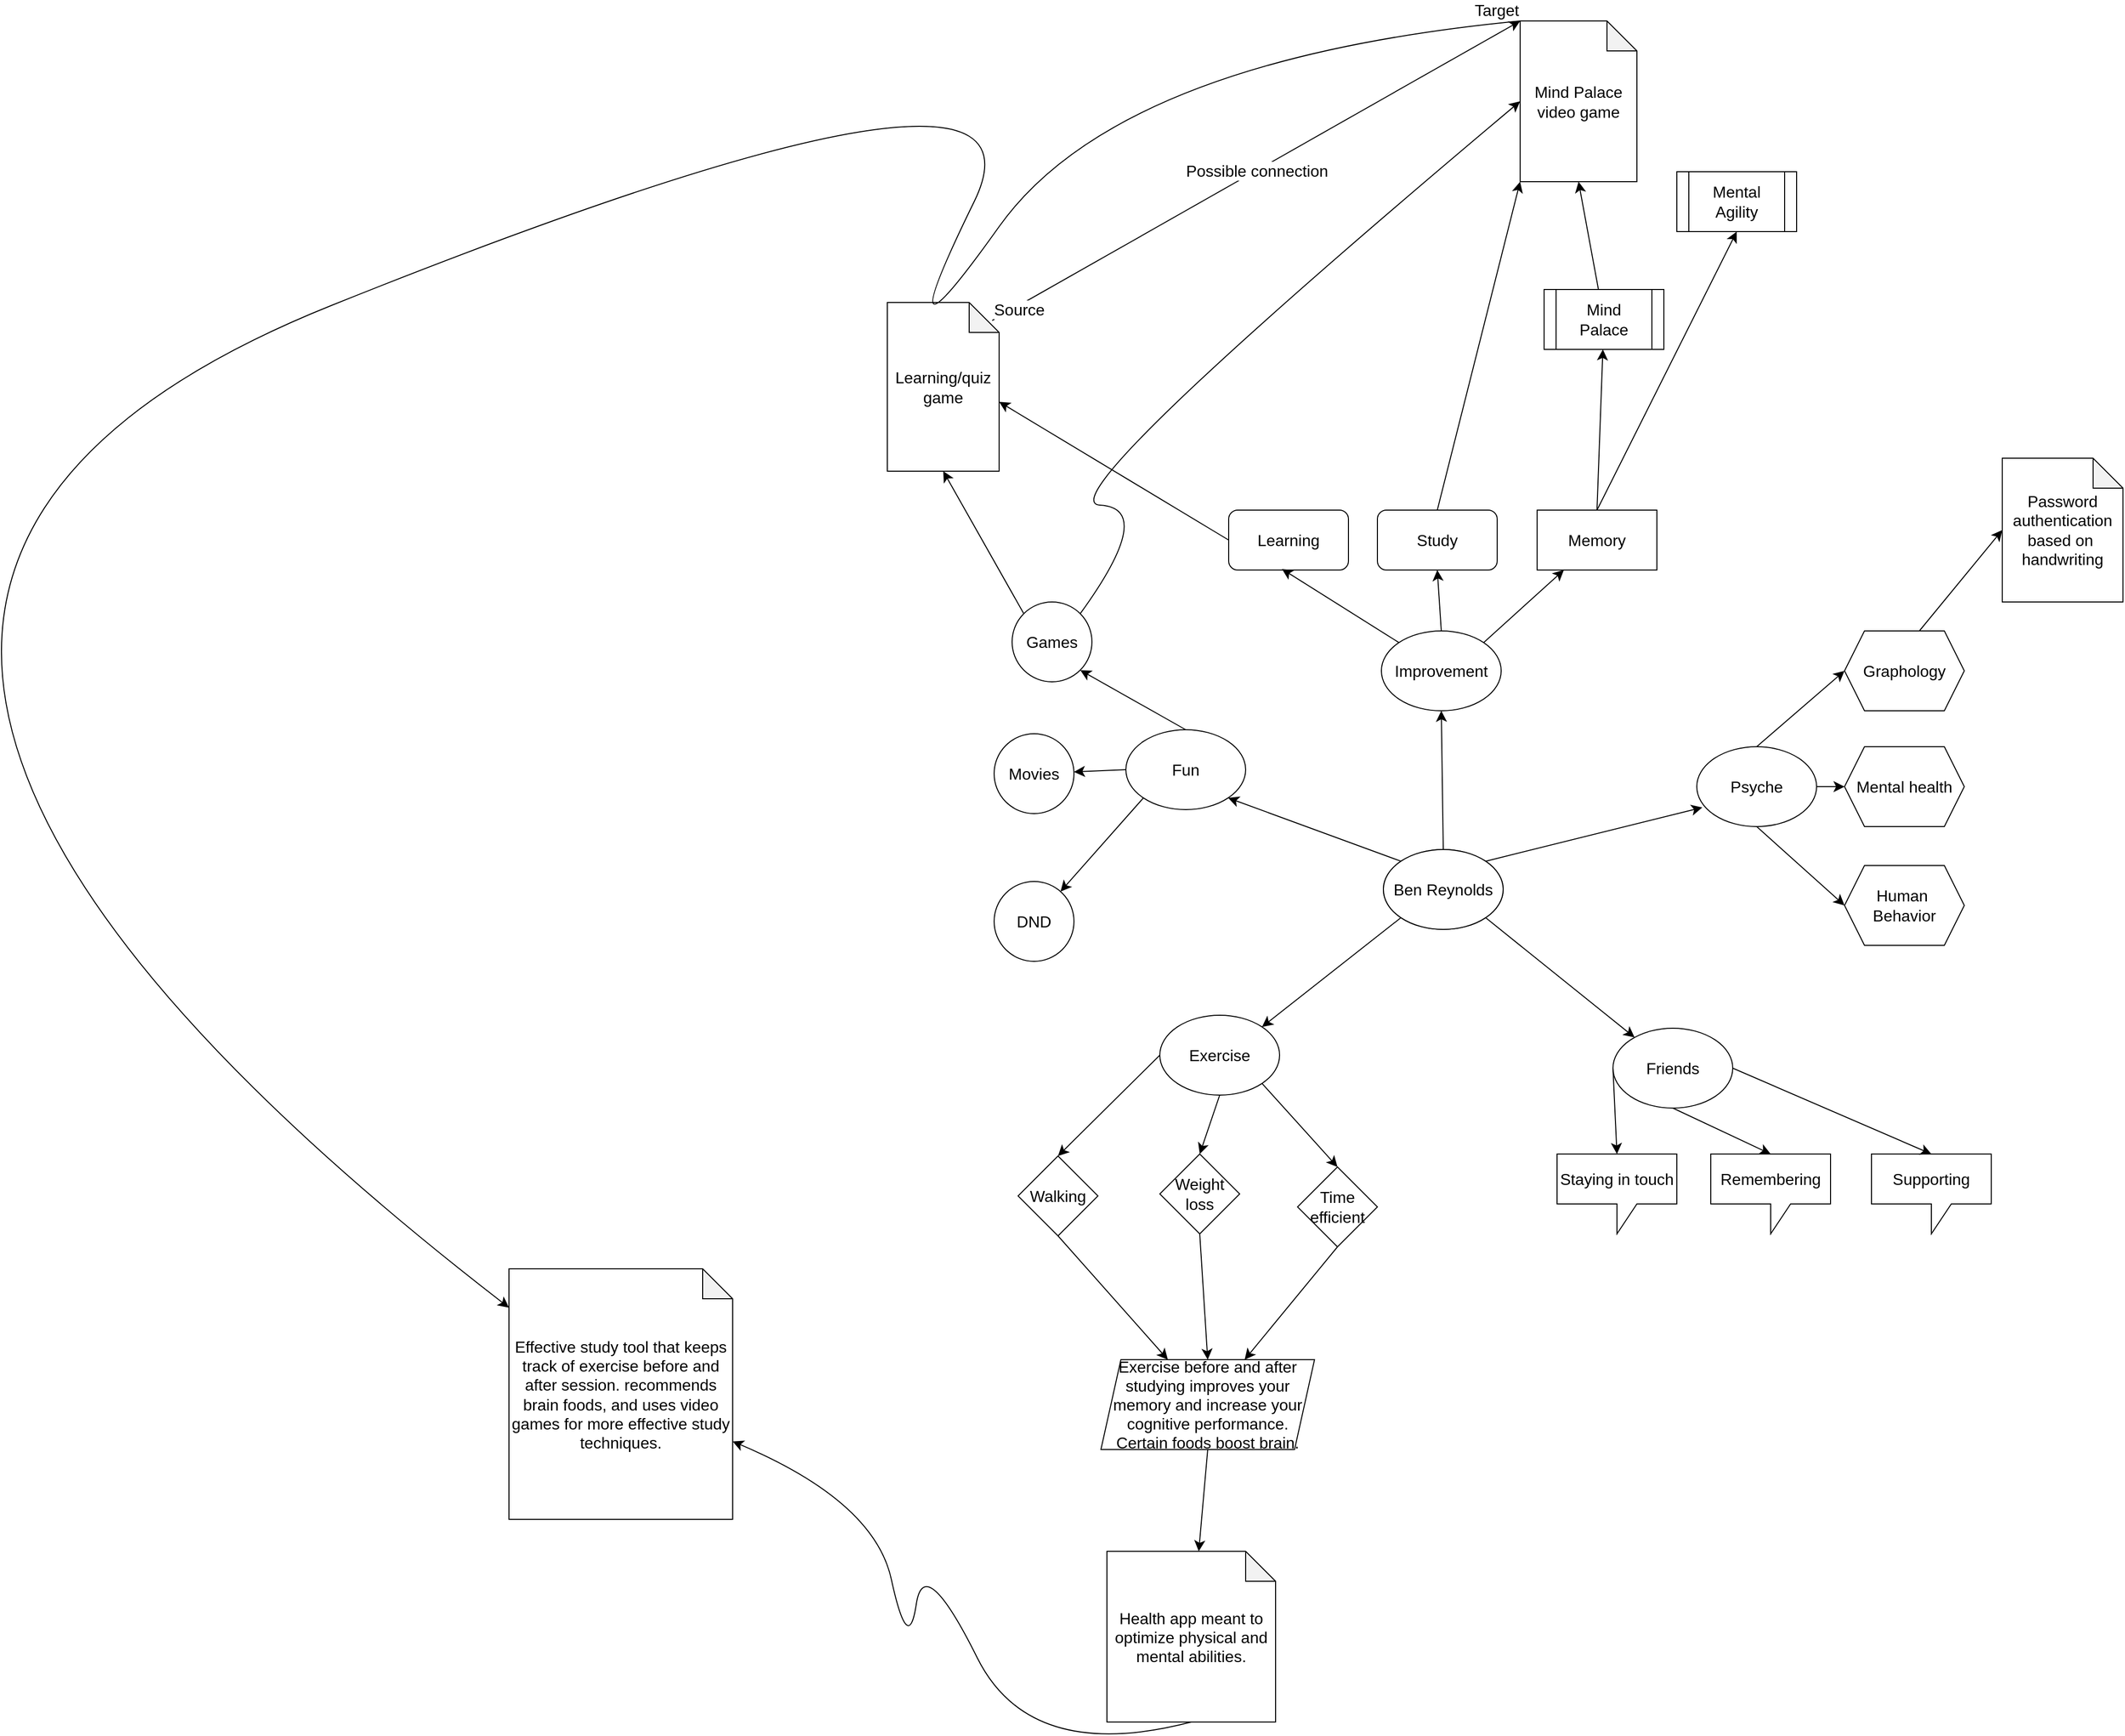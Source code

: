 <mxfile version="22.1.5" type="github">
  <diagram name="Page-1" id="L4g_c3EAHMDt9B9gxOwX">
    <mxGraphModel dx="2322" dy="1620" grid="0" gridSize="10" guides="1" tooltips="1" connect="1" arrows="1" fold="1" page="0" pageScale="1" pageWidth="850" pageHeight="1100" math="0" shadow="0">
      <root>
        <mxCell id="0" />
        <mxCell id="1" parent="0" />
        <mxCell id="LBm5rImJcvd2DAhtR-Aa-1" value="Ben Reynolds" style="ellipse;whiteSpace=wrap;html=1;fontSize=16;" parent="1" vertex="1">
          <mxGeometry x="202" y="208" width="120" height="80" as="geometry" />
        </mxCell>
        <mxCell id="LBm5rImJcvd2DAhtR-Aa-4" style="edgeStyle=none;curved=1;rounded=0;orthogonalLoop=1;jettySize=auto;html=1;exitX=0;exitY=0;exitDx=0;exitDy=0;entryX=1;entryY=1;entryDx=0;entryDy=0;fontSize=12;startSize=8;endSize=8;" parent="1" source="LBm5rImJcvd2DAhtR-Aa-2" target="LBm5rImJcvd2DAhtR-Aa-3" edge="1">
          <mxGeometry relative="1" as="geometry" />
        </mxCell>
        <mxCell id="LBm5rImJcvd2DAhtR-Aa-10" style="edgeStyle=none;curved=1;rounded=0;orthogonalLoop=1;jettySize=auto;html=1;exitX=0.5;exitY=0;exitDx=0;exitDy=0;entryX=0.5;entryY=1;entryDx=0;entryDy=0;fontSize=12;startSize=8;endSize=8;" parent="1" source="LBm5rImJcvd2DAhtR-Aa-2" target="LBm5rImJcvd2DAhtR-Aa-6" edge="1">
          <mxGeometry relative="1" as="geometry" />
        </mxCell>
        <mxCell id="LBm5rImJcvd2DAhtR-Aa-12" style="edgeStyle=none;curved=1;rounded=0;orthogonalLoop=1;jettySize=auto;html=1;exitX=1;exitY=1;exitDx=0;exitDy=0;fontSize=12;startSize=8;endSize=8;" parent="1" source="LBm5rImJcvd2DAhtR-Aa-2" target="LBm5rImJcvd2DAhtR-Aa-9" edge="1">
          <mxGeometry relative="1" as="geometry" />
        </mxCell>
        <mxCell id="LBm5rImJcvd2DAhtR-Aa-13" style="edgeStyle=none;curved=1;rounded=0;orthogonalLoop=1;jettySize=auto;html=1;exitX=0;exitY=1;exitDx=0;exitDy=0;entryX=1;entryY=0;entryDx=0;entryDy=0;fontSize=12;startSize=8;endSize=8;" parent="1" source="LBm5rImJcvd2DAhtR-Aa-2" target="LBm5rImJcvd2DAhtR-Aa-8" edge="1">
          <mxGeometry relative="1" as="geometry" />
        </mxCell>
        <mxCell id="LBm5rImJcvd2DAhtR-Aa-2" value="Ben Reynolds" style="ellipse;whiteSpace=wrap;html=1;fontSize=16;" parent="1" vertex="1">
          <mxGeometry x="202" y="208" width="120" height="80" as="geometry" />
        </mxCell>
        <mxCell id="4XEcg5dc7mFZjT0D9GVV-13" style="edgeStyle=none;curved=1;rounded=0;orthogonalLoop=1;jettySize=auto;html=1;exitX=0;exitY=1;exitDx=0;exitDy=0;fontSize=12;startSize=8;endSize=8;" edge="1" parent="1" source="LBm5rImJcvd2DAhtR-Aa-3" target="4XEcg5dc7mFZjT0D9GVV-12">
          <mxGeometry relative="1" as="geometry" />
        </mxCell>
        <mxCell id="4XEcg5dc7mFZjT0D9GVV-14" style="edgeStyle=none;curved=1;rounded=0;orthogonalLoop=1;jettySize=auto;html=1;exitX=0;exitY=0.5;exitDx=0;exitDy=0;fontSize=12;startSize=8;endSize=8;" edge="1" parent="1" source="LBm5rImJcvd2DAhtR-Aa-3" target="4XEcg5dc7mFZjT0D9GVV-11">
          <mxGeometry relative="1" as="geometry" />
        </mxCell>
        <mxCell id="4XEcg5dc7mFZjT0D9GVV-15" style="edgeStyle=none;curved=1;rounded=0;orthogonalLoop=1;jettySize=auto;html=1;exitX=0.5;exitY=0;exitDx=0;exitDy=0;entryX=1;entryY=1;entryDx=0;entryDy=0;fontSize=12;startSize=8;endSize=8;" edge="1" parent="1" source="LBm5rImJcvd2DAhtR-Aa-3" target="4XEcg5dc7mFZjT0D9GVV-10">
          <mxGeometry relative="1" as="geometry" />
        </mxCell>
        <mxCell id="LBm5rImJcvd2DAhtR-Aa-3" value="Fun" style="ellipse;whiteSpace=wrap;html=1;fontSize=16;" parent="1" vertex="1">
          <mxGeometry x="-56" y="88" width="120" height="80" as="geometry" />
        </mxCell>
        <mxCell id="4XEcg5dc7mFZjT0D9GVV-8" style="edgeStyle=none;curved=1;rounded=0;orthogonalLoop=1;jettySize=auto;html=1;exitX=0.5;exitY=0;exitDx=0;exitDy=0;entryX=0.5;entryY=1;entryDx=0;entryDy=0;fontSize=12;startSize=8;endSize=8;" edge="1" parent="1" source="LBm5rImJcvd2DAhtR-Aa-6" target="4XEcg5dc7mFZjT0D9GVV-4">
          <mxGeometry relative="1" as="geometry" />
        </mxCell>
        <mxCell id="4XEcg5dc7mFZjT0D9GVV-9" style="edgeStyle=none;curved=1;rounded=0;orthogonalLoop=1;jettySize=auto;html=1;exitX=1;exitY=0;exitDx=0;exitDy=0;fontSize=12;startSize=8;endSize=8;" edge="1" parent="1" source="LBm5rImJcvd2DAhtR-Aa-6" target="4XEcg5dc7mFZjT0D9GVV-5">
          <mxGeometry relative="1" as="geometry" />
        </mxCell>
        <mxCell id="LBm5rImJcvd2DAhtR-Aa-6" value="Improvement" style="ellipse;whiteSpace=wrap;html=1;fontSize=16;" parent="1" vertex="1">
          <mxGeometry x="200" y="-11" width="120" height="80" as="geometry" />
        </mxCell>
        <mxCell id="4XEcg5dc7mFZjT0D9GVV-32" style="edgeStyle=none;curved=1;rounded=0;orthogonalLoop=1;jettySize=auto;html=1;exitX=0.5;exitY=0;exitDx=0;exitDy=0;entryX=0;entryY=0.5;entryDx=0;entryDy=0;fontSize=12;startSize=8;endSize=8;" edge="1" parent="1" source="LBm5rImJcvd2DAhtR-Aa-7" target="4XEcg5dc7mFZjT0D9GVV-29">
          <mxGeometry relative="1" as="geometry" />
        </mxCell>
        <mxCell id="4XEcg5dc7mFZjT0D9GVV-33" style="edgeStyle=none;curved=1;rounded=0;orthogonalLoop=1;jettySize=auto;html=1;exitX=1;exitY=0.5;exitDx=0;exitDy=0;fontSize=12;startSize=8;endSize=8;" edge="1" parent="1" source="LBm5rImJcvd2DAhtR-Aa-7" target="4XEcg5dc7mFZjT0D9GVV-30">
          <mxGeometry relative="1" as="geometry" />
        </mxCell>
        <mxCell id="4XEcg5dc7mFZjT0D9GVV-34" style="edgeStyle=none;curved=1;rounded=0;orthogonalLoop=1;jettySize=auto;html=1;exitX=0.5;exitY=1;exitDx=0;exitDy=0;entryX=0;entryY=0.5;entryDx=0;entryDy=0;fontSize=12;startSize=8;endSize=8;" edge="1" parent="1" source="LBm5rImJcvd2DAhtR-Aa-7" target="4XEcg5dc7mFZjT0D9GVV-31">
          <mxGeometry relative="1" as="geometry" />
        </mxCell>
        <mxCell id="LBm5rImJcvd2DAhtR-Aa-7" value="Psyche" style="ellipse;whiteSpace=wrap;html=1;fontSize=16;" parent="1" vertex="1">
          <mxGeometry x="516" y="105" width="120" height="80" as="geometry" />
        </mxCell>
        <mxCell id="4XEcg5dc7mFZjT0D9GVV-19" style="edgeStyle=none;curved=1;rounded=0;orthogonalLoop=1;jettySize=auto;html=1;exitX=0;exitY=0.5;exitDx=0;exitDy=0;entryX=0.5;entryY=0;entryDx=0;entryDy=0;fontSize=12;startSize=8;endSize=8;" edge="1" parent="1" source="LBm5rImJcvd2DAhtR-Aa-8" target="4XEcg5dc7mFZjT0D9GVV-16">
          <mxGeometry relative="1" as="geometry" />
        </mxCell>
        <mxCell id="4XEcg5dc7mFZjT0D9GVV-20" style="edgeStyle=none;curved=1;rounded=0;orthogonalLoop=1;jettySize=auto;html=1;exitX=0.5;exitY=1;exitDx=0;exitDy=0;entryX=0.5;entryY=0;entryDx=0;entryDy=0;fontSize=12;startSize=8;endSize=8;" edge="1" parent="1" source="LBm5rImJcvd2DAhtR-Aa-8" target="4XEcg5dc7mFZjT0D9GVV-17">
          <mxGeometry relative="1" as="geometry" />
        </mxCell>
        <mxCell id="4XEcg5dc7mFZjT0D9GVV-21" style="edgeStyle=none;curved=1;rounded=0;orthogonalLoop=1;jettySize=auto;html=1;exitX=1;exitY=1;exitDx=0;exitDy=0;entryX=0.5;entryY=0;entryDx=0;entryDy=0;fontSize=12;startSize=8;endSize=8;" edge="1" parent="1" source="LBm5rImJcvd2DAhtR-Aa-8" target="4XEcg5dc7mFZjT0D9GVV-18">
          <mxGeometry relative="1" as="geometry" />
        </mxCell>
        <mxCell id="LBm5rImJcvd2DAhtR-Aa-8" value="Exercise" style="ellipse;whiteSpace=wrap;html=1;fontSize=16;" parent="1" vertex="1">
          <mxGeometry x="-22" y="374" width="120" height="80" as="geometry" />
        </mxCell>
        <mxCell id="LBm5rImJcvd2DAhtR-Aa-9" value="Friends" style="ellipse;whiteSpace=wrap;html=1;fontSize=16;" parent="1" vertex="1">
          <mxGeometry x="432" y="387" width="120" height="80" as="geometry" />
        </mxCell>
        <mxCell id="4XEcg5dc7mFZjT0D9GVV-1" style="edgeStyle=none;curved=1;rounded=0;orthogonalLoop=1;jettySize=auto;html=1;exitX=1;exitY=0;exitDx=0;exitDy=0;entryX=0.046;entryY=0.761;entryDx=0;entryDy=0;entryPerimeter=0;fontSize=12;startSize=8;endSize=8;" edge="1" parent="1" source="LBm5rImJcvd2DAhtR-Aa-2" target="LBm5rImJcvd2DAhtR-Aa-7">
          <mxGeometry relative="1" as="geometry" />
        </mxCell>
        <mxCell id="4XEcg5dc7mFZjT0D9GVV-41" style="edgeStyle=none;curved=1;rounded=0;orthogonalLoop=1;jettySize=auto;html=1;exitX=0;exitY=0.5;exitDx=0;exitDy=0;entryX=0;entryY=0;entryDx=112;entryDy=99.5;fontSize=12;startSize=8;endSize=8;entryPerimeter=0;" edge="1" parent="1" source="4XEcg5dc7mFZjT0D9GVV-3" target="4XEcg5dc7mFZjT0D9GVV-45">
          <mxGeometry relative="1" as="geometry">
            <mxPoint x="-167" y="-180.5" as="targetPoint" />
          </mxGeometry>
        </mxCell>
        <mxCell id="4XEcg5dc7mFZjT0D9GVV-3" value="Learning" style="rounded=1;whiteSpace=wrap;html=1;fontSize=16;" vertex="1" parent="1">
          <mxGeometry x="47" y="-132" width="120" height="60" as="geometry" />
        </mxCell>
        <mxCell id="4XEcg5dc7mFZjT0D9GVV-4" value="Study" style="rounded=1;whiteSpace=wrap;html=1;fontSize=16;" vertex="1" parent="1">
          <mxGeometry x="196" y="-132" width="120" height="60" as="geometry" />
        </mxCell>
        <mxCell id="4XEcg5dc7mFZjT0D9GVV-36" style="edgeStyle=none;curved=1;rounded=0;orthogonalLoop=1;jettySize=auto;html=1;exitX=0.5;exitY=0;exitDx=0;exitDy=0;fontSize=12;startSize=8;endSize=8;" edge="1" parent="1" source="4XEcg5dc7mFZjT0D9GVV-5" target="4XEcg5dc7mFZjT0D9GVV-35">
          <mxGeometry relative="1" as="geometry" />
        </mxCell>
        <mxCell id="4XEcg5dc7mFZjT0D9GVV-38" style="edgeStyle=none;curved=1;rounded=0;orthogonalLoop=1;jettySize=auto;html=1;exitX=0.5;exitY=0;exitDx=0;exitDy=0;entryX=0.5;entryY=1;entryDx=0;entryDy=0;fontSize=12;startSize=8;endSize=8;" edge="1" parent="1" source="4XEcg5dc7mFZjT0D9GVV-5" target="4XEcg5dc7mFZjT0D9GVV-37">
          <mxGeometry relative="1" as="geometry" />
        </mxCell>
        <mxCell id="4XEcg5dc7mFZjT0D9GVV-5" value="Memory" style="rounded=0;whiteSpace=wrap;html=1;fontSize=16;" vertex="1" parent="1">
          <mxGeometry x="356" y="-132" width="120" height="60" as="geometry" />
        </mxCell>
        <mxCell id="4XEcg5dc7mFZjT0D9GVV-7" style="edgeStyle=none;curved=1;rounded=0;orthogonalLoop=1;jettySize=auto;html=1;exitX=0;exitY=0;exitDx=0;exitDy=0;entryX=0.445;entryY=0.984;entryDx=0;entryDy=0;entryPerimeter=0;fontSize=12;startSize=8;endSize=8;" edge="1" parent="1" source="LBm5rImJcvd2DAhtR-Aa-6" target="4XEcg5dc7mFZjT0D9GVV-3">
          <mxGeometry relative="1" as="geometry" />
        </mxCell>
        <mxCell id="4XEcg5dc7mFZjT0D9GVV-40" style="edgeStyle=none;curved=1;rounded=0;orthogonalLoop=1;jettySize=auto;html=1;exitX=0;exitY=0;exitDx=0;exitDy=0;entryX=0.5;entryY=1;entryDx=0;entryDy=0;fontSize=12;startSize=8;endSize=8;entryPerimeter=0;" edge="1" parent="1" source="4XEcg5dc7mFZjT0D9GVV-10" target="4XEcg5dc7mFZjT0D9GVV-45">
          <mxGeometry relative="1" as="geometry">
            <mxPoint x="-167.0" y="-145" as="targetPoint" />
          </mxGeometry>
        </mxCell>
        <mxCell id="4XEcg5dc7mFZjT0D9GVV-10" value="Games" style="ellipse;whiteSpace=wrap;html=1;aspect=fixed;fontSize=16;" vertex="1" parent="1">
          <mxGeometry x="-170" y="-40" width="80" height="80" as="geometry" />
        </mxCell>
        <mxCell id="4XEcg5dc7mFZjT0D9GVV-11" value="Movies" style="ellipse;whiteSpace=wrap;html=1;aspect=fixed;fontSize=16;" vertex="1" parent="1">
          <mxGeometry x="-188" y="92" width="80" height="80" as="geometry" />
        </mxCell>
        <mxCell id="4XEcg5dc7mFZjT0D9GVV-12" value="DND" style="ellipse;whiteSpace=wrap;html=1;aspect=fixed;fontSize=16;" vertex="1" parent="1">
          <mxGeometry x="-188" y="240" width="80" height="80" as="geometry" />
        </mxCell>
        <mxCell id="4XEcg5dc7mFZjT0D9GVV-65" style="edgeStyle=none;curved=1;rounded=0;orthogonalLoop=1;jettySize=auto;html=1;exitX=0.5;exitY=1;exitDx=0;exitDy=0;fontSize=12;startSize=8;endSize=8;" edge="1" parent="1" source="4XEcg5dc7mFZjT0D9GVV-16" target="4XEcg5dc7mFZjT0D9GVV-62">
          <mxGeometry relative="1" as="geometry" />
        </mxCell>
        <mxCell id="4XEcg5dc7mFZjT0D9GVV-16" value="Walking" style="rhombus;whiteSpace=wrap;html=1;fontSize=16;" vertex="1" parent="1">
          <mxGeometry x="-164" y="515" width="80" height="80" as="geometry" />
        </mxCell>
        <mxCell id="4XEcg5dc7mFZjT0D9GVV-64" style="edgeStyle=none;curved=1;rounded=0;orthogonalLoop=1;jettySize=auto;html=1;exitX=0.5;exitY=1;exitDx=0;exitDy=0;entryX=0.5;entryY=0;entryDx=0;entryDy=0;fontSize=12;startSize=8;endSize=8;" edge="1" parent="1" source="4XEcg5dc7mFZjT0D9GVV-17" target="4XEcg5dc7mFZjT0D9GVV-62">
          <mxGeometry relative="1" as="geometry" />
        </mxCell>
        <mxCell id="4XEcg5dc7mFZjT0D9GVV-17" value="Weight&lt;br&gt;loss" style="rhombus;whiteSpace=wrap;html=1;fontSize=16;" vertex="1" parent="1">
          <mxGeometry x="-22" y="513" width="80" height="80" as="geometry" />
        </mxCell>
        <mxCell id="4XEcg5dc7mFZjT0D9GVV-63" style="edgeStyle=none;curved=1;rounded=0;orthogonalLoop=1;jettySize=auto;html=1;exitX=0.5;exitY=1;exitDx=0;exitDy=0;fontSize=12;startSize=8;endSize=8;" edge="1" parent="1" source="4XEcg5dc7mFZjT0D9GVV-18" target="4XEcg5dc7mFZjT0D9GVV-62">
          <mxGeometry relative="1" as="geometry" />
        </mxCell>
        <mxCell id="4XEcg5dc7mFZjT0D9GVV-18" value="Time&lt;br&gt;efficient" style="rhombus;whiteSpace=wrap;html=1;fontSize=16;" vertex="1" parent="1">
          <mxGeometry x="116" y="526" width="80" height="80" as="geometry" />
        </mxCell>
        <mxCell id="4XEcg5dc7mFZjT0D9GVV-23" value="Staying in touch" style="shape=callout;whiteSpace=wrap;html=1;perimeter=calloutPerimeter;fontSize=16;" vertex="1" parent="1">
          <mxGeometry x="376" y="513" width="120" height="80" as="geometry" />
        </mxCell>
        <mxCell id="4XEcg5dc7mFZjT0D9GVV-24" value="Remembering" style="shape=callout;whiteSpace=wrap;html=1;perimeter=calloutPerimeter;fontSize=16;" vertex="1" parent="1">
          <mxGeometry x="530" y="513" width="120" height="80" as="geometry" />
        </mxCell>
        <mxCell id="4XEcg5dc7mFZjT0D9GVV-25" value="Supporting" style="shape=callout;whiteSpace=wrap;html=1;perimeter=calloutPerimeter;fontSize=16;" vertex="1" parent="1">
          <mxGeometry x="691" y="513" width="120" height="80" as="geometry" />
        </mxCell>
        <mxCell id="4XEcg5dc7mFZjT0D9GVV-26" style="edgeStyle=none;curved=1;rounded=0;orthogonalLoop=1;jettySize=auto;html=1;exitX=0;exitY=0.5;exitDx=0;exitDy=0;entryX=0.5;entryY=0;entryDx=0;entryDy=0;entryPerimeter=0;fontSize=12;startSize=8;endSize=8;" edge="1" parent="1" source="LBm5rImJcvd2DAhtR-Aa-9" target="4XEcg5dc7mFZjT0D9GVV-23">
          <mxGeometry relative="1" as="geometry" />
        </mxCell>
        <mxCell id="4XEcg5dc7mFZjT0D9GVV-27" style="edgeStyle=none;curved=1;rounded=0;orthogonalLoop=1;jettySize=auto;html=1;exitX=0.5;exitY=1;exitDx=0;exitDy=0;entryX=0.5;entryY=0;entryDx=0;entryDy=0;entryPerimeter=0;fontSize=12;startSize=8;endSize=8;" edge="1" parent="1" source="LBm5rImJcvd2DAhtR-Aa-9" target="4XEcg5dc7mFZjT0D9GVV-24">
          <mxGeometry relative="1" as="geometry" />
        </mxCell>
        <mxCell id="4XEcg5dc7mFZjT0D9GVV-28" style="edgeStyle=none;curved=1;rounded=0;orthogonalLoop=1;jettySize=auto;html=1;exitX=1;exitY=0.5;exitDx=0;exitDy=0;entryX=0.5;entryY=0;entryDx=0;entryDy=0;entryPerimeter=0;fontSize=12;startSize=8;endSize=8;" edge="1" parent="1" source="LBm5rImJcvd2DAhtR-Aa-9" target="4XEcg5dc7mFZjT0D9GVV-25">
          <mxGeometry relative="1" as="geometry" />
        </mxCell>
        <mxCell id="4XEcg5dc7mFZjT0D9GVV-29" value="Graphology" style="shape=hexagon;perimeter=hexagonPerimeter2;whiteSpace=wrap;html=1;fixedSize=1;fontSize=16;" vertex="1" parent="1">
          <mxGeometry x="664" y="-11" width="120" height="80" as="geometry" />
        </mxCell>
        <mxCell id="4XEcg5dc7mFZjT0D9GVV-30" value="Mental health" style="shape=hexagon;perimeter=hexagonPerimeter2;whiteSpace=wrap;html=1;fixedSize=1;fontSize=16;" vertex="1" parent="1">
          <mxGeometry x="664" y="105" width="120" height="80" as="geometry" />
        </mxCell>
        <mxCell id="4XEcg5dc7mFZjT0D9GVV-31" value="Human&amp;nbsp;&lt;br&gt;Behavior" style="shape=hexagon;perimeter=hexagonPerimeter2;whiteSpace=wrap;html=1;fixedSize=1;fontSize=16;" vertex="1" parent="1">
          <mxGeometry x="664" y="224" width="120" height="80" as="geometry" />
        </mxCell>
        <mxCell id="4XEcg5dc7mFZjT0D9GVV-35" value="Mind&lt;br&gt;Palace" style="shape=process;whiteSpace=wrap;html=1;backgroundOutline=1;fontSize=16;" vertex="1" parent="1">
          <mxGeometry x="363" y="-353" width="120" height="60" as="geometry" />
        </mxCell>
        <mxCell id="4XEcg5dc7mFZjT0D9GVV-37" value="Mental Agility" style="shape=process;whiteSpace=wrap;html=1;backgroundOutline=1;fontSize=16;" vertex="1" parent="1">
          <mxGeometry x="496" y="-471" width="120" height="60" as="geometry" />
        </mxCell>
        <mxCell id="4XEcg5dc7mFZjT0D9GVV-45" value="Learning/quiz&lt;br&gt;game" style="shape=note;whiteSpace=wrap;html=1;backgroundOutline=1;darkOpacity=0.05;fontSize=16;" vertex="1" parent="1">
          <mxGeometry x="-295" y="-340" width="112" height="169" as="geometry" />
        </mxCell>
        <mxCell id="4XEcg5dc7mFZjT0D9GVV-46" value="Password&lt;br&gt;authentication&lt;br&gt;based on&amp;nbsp;&lt;br&gt;handwriting" style="shape=note;whiteSpace=wrap;html=1;backgroundOutline=1;darkOpacity=0.05;fontSize=16;" vertex="1" parent="1">
          <mxGeometry x="822" y="-184" width="121" height="144" as="geometry" />
        </mxCell>
        <mxCell id="4XEcg5dc7mFZjT0D9GVV-47" style="edgeStyle=none;curved=1;rounded=0;orthogonalLoop=1;jettySize=auto;html=1;exitX=0.625;exitY=0;exitDx=0;exitDy=0;entryX=0;entryY=0.5;entryDx=0;entryDy=0;entryPerimeter=0;fontSize=12;startSize=8;endSize=8;" edge="1" parent="1" source="4XEcg5dc7mFZjT0D9GVV-29" target="4XEcg5dc7mFZjT0D9GVV-46">
          <mxGeometry relative="1" as="geometry" />
        </mxCell>
        <mxCell id="4XEcg5dc7mFZjT0D9GVV-49" value="Mind Palace video game" style="shape=note;whiteSpace=wrap;html=1;backgroundOutline=1;darkOpacity=0.05;fontSize=16;" vertex="1" parent="1">
          <mxGeometry x="339" y="-622" width="117" height="161" as="geometry" />
        </mxCell>
        <mxCell id="4XEcg5dc7mFZjT0D9GVV-51" value="" style="curved=1;endArrow=classic;html=1;rounded=0;fontSize=12;startSize=8;endSize=8;exitX=1;exitY=0;exitDx=0;exitDy=0;entryX=0;entryY=0.5;entryDx=0;entryDy=0;entryPerimeter=0;" edge="1" parent="1" source="4XEcg5dc7mFZjT0D9GVV-10" target="4XEcg5dc7mFZjT0D9GVV-49">
          <mxGeometry width="50" height="50" relative="1" as="geometry">
            <mxPoint x="-75" y="-134" as="sourcePoint" />
            <mxPoint x="-25" y="-184" as="targetPoint" />
            <Array as="points">
              <mxPoint x="-25" y="-134" />
              <mxPoint x="-139" y="-140" />
            </Array>
          </mxGeometry>
        </mxCell>
        <mxCell id="4XEcg5dc7mFZjT0D9GVV-52" style="edgeStyle=none;curved=1;rounded=0;orthogonalLoop=1;jettySize=auto;html=1;entryX=0.5;entryY=1;entryDx=0;entryDy=0;entryPerimeter=0;fontSize=12;startSize=8;endSize=8;" edge="1" parent="1" source="4XEcg5dc7mFZjT0D9GVV-35" target="4XEcg5dc7mFZjT0D9GVV-49">
          <mxGeometry relative="1" as="geometry" />
        </mxCell>
        <mxCell id="4XEcg5dc7mFZjT0D9GVV-56" value="" style="endArrow=classic;html=1;rounded=0;fontSize=12;startSize=8;endSize=8;curved=1;exitX=0.938;exitY=0.107;exitDx=0;exitDy=0;exitPerimeter=0;entryX=0;entryY=0;entryDx=0;entryDy=0;entryPerimeter=0;" edge="1" parent="1" source="4XEcg5dc7mFZjT0D9GVV-45" target="4XEcg5dc7mFZjT0D9GVV-49">
          <mxGeometry relative="1" as="geometry">
            <mxPoint x="-102" y="-504" as="sourcePoint" />
            <mxPoint x="58" y="-504" as="targetPoint" />
          </mxGeometry>
        </mxCell>
        <mxCell id="4XEcg5dc7mFZjT0D9GVV-57" value="Possible connection" style="edgeLabel;resizable=0;html=1;align=center;verticalAlign=middle;fontSize=16;" connectable="0" vertex="1" parent="4XEcg5dc7mFZjT0D9GVV-56">
          <mxGeometry relative="1" as="geometry" />
        </mxCell>
        <mxCell id="4XEcg5dc7mFZjT0D9GVV-58" value="Source" style="edgeLabel;resizable=0;html=1;align=left;verticalAlign=bottom;fontSize=16;" connectable="0" vertex="1" parent="4XEcg5dc7mFZjT0D9GVV-56">
          <mxGeometry x="-1" relative="1" as="geometry" />
        </mxCell>
        <mxCell id="4XEcg5dc7mFZjT0D9GVV-59" value="Target" style="edgeLabel;resizable=0;html=1;align=right;verticalAlign=bottom;fontSize=16;" connectable="0" vertex="1" parent="4XEcg5dc7mFZjT0D9GVV-56">
          <mxGeometry x="1" relative="1" as="geometry" />
        </mxCell>
        <mxCell id="4XEcg5dc7mFZjT0D9GVV-60" style="edgeStyle=none;curved=1;rounded=0;orthogonalLoop=1;jettySize=auto;html=1;exitX=0.5;exitY=0;exitDx=0;exitDy=0;entryX=0;entryY=1;entryDx=0;entryDy=0;entryPerimeter=0;fontSize=12;startSize=8;endSize=8;" edge="1" parent="1" source="4XEcg5dc7mFZjT0D9GVV-4" target="4XEcg5dc7mFZjT0D9GVV-49">
          <mxGeometry relative="1" as="geometry" />
        </mxCell>
        <mxCell id="4XEcg5dc7mFZjT0D9GVV-70" style="edgeStyle=none;curved=1;rounded=0;orthogonalLoop=1;jettySize=auto;html=1;exitX=0.5;exitY=1;exitDx=0;exitDy=0;fontSize=12;startSize=8;endSize=8;" edge="1" parent="1" source="4XEcg5dc7mFZjT0D9GVV-62" target="4XEcg5dc7mFZjT0D9GVV-69">
          <mxGeometry relative="1" as="geometry" />
        </mxCell>
        <mxCell id="4XEcg5dc7mFZjT0D9GVV-62" value="Exercise before and after studying improves your memory and increase your cognitive performance. Certain foods boost brain." style="shape=parallelogram;perimeter=parallelogramPerimeter;whiteSpace=wrap;html=1;fixedSize=1;fontSize=16;" vertex="1" parent="1">
          <mxGeometry x="-81" y="719" width="214" height="90" as="geometry" />
        </mxCell>
        <mxCell id="4XEcg5dc7mFZjT0D9GVV-66" value="" style="curved=1;endArrow=classic;html=1;rounded=0;fontSize=12;startSize=8;endSize=8;exitX=0;exitY=0;exitDx=0;exitDy=0;exitPerimeter=0;" edge="1" parent="1" source="4XEcg5dc7mFZjT0D9GVV-49" target="4XEcg5dc7mFZjT0D9GVV-67">
          <mxGeometry width="50" height="50" relative="1" as="geometry">
            <mxPoint x="-114" y="-583" as="sourcePoint" />
            <mxPoint x="-489" y="765" as="targetPoint" />
            <Array as="points">
              <mxPoint x="-64" y="-583" />
              <mxPoint x="-302" y="-249" />
              <mxPoint x="-114" y="-633" />
              <mxPoint x="-1590" y="-41" />
            </Array>
          </mxGeometry>
        </mxCell>
        <mxCell id="4XEcg5dc7mFZjT0D9GVV-67" value="Effective study tool that keeps track of exercise before and after session. recommends brain foods, and uses video games for more effective study techniques." style="shape=note;whiteSpace=wrap;html=1;backgroundOutline=1;darkOpacity=0.05;fontSize=16;" vertex="1" parent="1">
          <mxGeometry x="-674" y="628" width="224" height="251" as="geometry" />
        </mxCell>
        <mxCell id="4XEcg5dc7mFZjT0D9GVV-69" value="Health app meant to optimize physical and mental abilities." style="shape=note;whiteSpace=wrap;html=1;backgroundOutline=1;darkOpacity=0.05;fontSize=16;" vertex="1" parent="1">
          <mxGeometry x="-75" y="911" width="169" height="171" as="geometry" />
        </mxCell>
        <mxCell id="4XEcg5dc7mFZjT0D9GVV-71" value="" style="curved=1;endArrow=classic;html=1;rounded=0;fontSize=12;startSize=8;endSize=8;exitX=0.5;exitY=1;exitDx=0;exitDy=0;exitPerimeter=0;" edge="1" parent="1" source="4XEcg5dc7mFZjT0D9GVV-69" target="4XEcg5dc7mFZjT0D9GVV-67">
          <mxGeometry width="50" height="50" relative="1" as="geometry">
            <mxPoint x="-308" y="911" as="sourcePoint" />
            <mxPoint x="-258" y="861" as="targetPoint" />
            <Array as="points">
              <mxPoint x="-152" y="1124" />
              <mxPoint x="-258" y="911" />
              <mxPoint x="-274" y="1017" />
              <mxPoint x="-308" y="861" />
            </Array>
          </mxGeometry>
        </mxCell>
      </root>
    </mxGraphModel>
  </diagram>
</mxfile>
